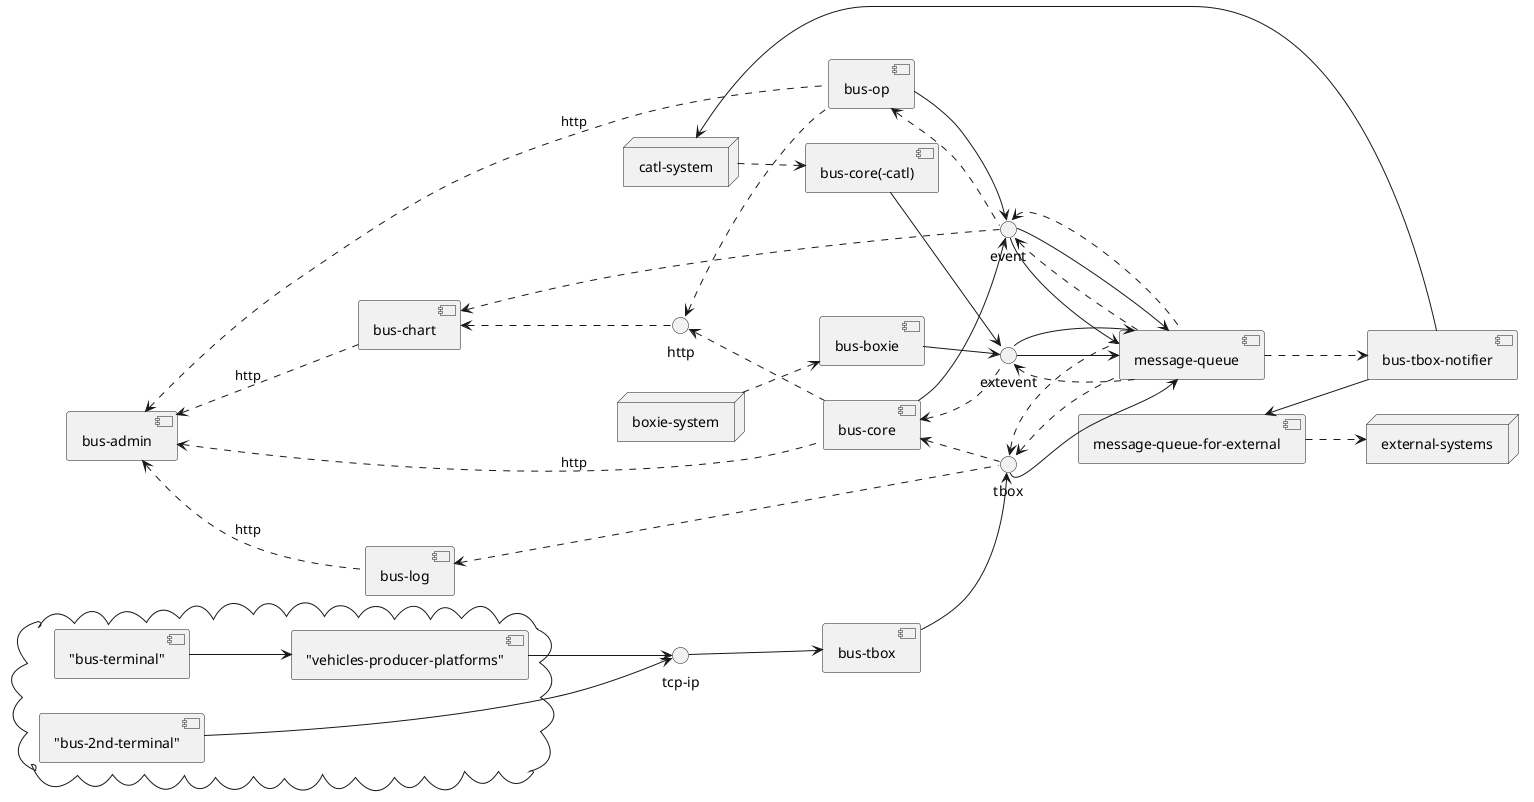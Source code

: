 @startuml

left to right direction

component "message-queue" as mq

component "bus-tbox" as bustbox

interface "tcp-ip" as tcpip
tcpip --> bustbox

cloud {
    ["bus-2nd-terminal"] --> tcpip
    ["vehicles-producer-platforms"] --> tcpip
    ["bus-terminal"] --> ["vehicles-producer-platforms"]
}

interface "tbox" as tbox

bustbox --> tbox
tbox --> mq

component "bus-core" as buscore
buscore <.. tbox
tbox <.. mq

interface "extevent" as extevent
buscore <.. extevent
extevent <.. mq

interface "event" as event
buscore --> event
event --> mq

component "bus-op" as busop
busop <.. event
event <.. mq
busop --> event
event --> mq

component "bus-log" as buslog
buslog <.. tbox
tbox <.. mq

component "bus-chart" as buschart
buschart <.. event
event <.. mq

interface "http" as http
buschart <.. http
http <.. buscore
http <.. busop

component "bus-boxie" as busboxie
busboxie --> extevent
extevent --> mq

component "bus-core(-catl)" as buscatl
buscatl --> extevent
extevent --> mq

node "catl-system" as catlsys
catlsys ..> buscatl

node "boxie-system" as boxiesys
boxiesys ..> busboxie

component "bus-admin" as busadmin
busadmin <.. buscore : http
busadmin <.. busop : http
busadmin <.. buslog : http
busadmin <.. buschart : http

component "bus-tbox-notifier" as bustboxnotifier

component "message-queue-for-external" as extmq
mq ..> bustboxnotifier
extmq <-- bustboxnotifier
catlsys <-- bustboxnotifier

node "external-systems" as extsys
extmq ..> extsys

@enduml
